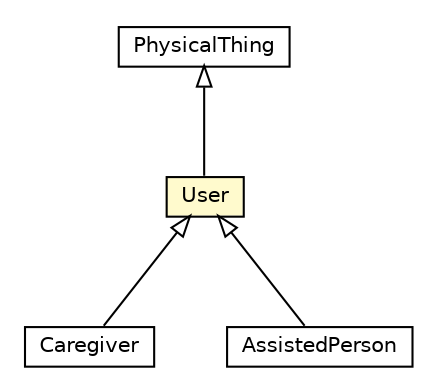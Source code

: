 #!/usr/local/bin/dot
#
# Class diagram 
# Generated by UMLGraph version R5_6-24-gf6e263 (http://www.umlgraph.org/)
#

digraph G {
	edge [fontname="Helvetica",fontsize=10,labelfontname="Helvetica",labelfontsize=10];
	node [fontname="Helvetica",fontsize=10,shape=plaintext];
	nodesep=0.25;
	ranksep=0.5;
	// org.universAAL.ontology.phThing.PhysicalThing
	c8353141 [label=<<table title="org.universAAL.ontology.phThing.PhysicalThing" border="0" cellborder="1" cellspacing="0" cellpadding="2" port="p" href="../phThing/PhysicalThing.html">
		<tr><td><table border="0" cellspacing="0" cellpadding="1">
<tr><td align="center" balign="center"> PhysicalThing </td></tr>
		</table></td></tr>
		</table>>, URL="../phThing/PhysicalThing.html", fontname="Helvetica", fontcolor="black", fontsize=10.0];
	// org.universAAL.ontology.profile.Caregiver
	c8353166 [label=<<table title="org.universAAL.ontology.profile.Caregiver" border="0" cellborder="1" cellspacing="0" cellpadding="2" port="p" href="./Caregiver.html">
		<tr><td><table border="0" cellspacing="0" cellpadding="1">
<tr><td align="center" balign="center"> Caregiver </td></tr>
		</table></td></tr>
		</table>>, URL="./Caregiver.html", fontname="Helvetica", fontcolor="black", fontsize=10.0];
	// org.universAAL.ontology.profile.User
	c8353173 [label=<<table title="org.universAAL.ontology.profile.User" border="0" cellborder="1" cellspacing="0" cellpadding="2" port="p" bgcolor="lemonChiffon" href="./User.html">
		<tr><td><table border="0" cellspacing="0" cellpadding="1">
<tr><td align="center" balign="center"> User </td></tr>
		</table></td></tr>
		</table>>, URL="./User.html", fontname="Helvetica", fontcolor="black", fontsize=10.0];
	// org.universAAL.ontology.profile.AssistedPerson
	c8353180 [label=<<table title="org.universAAL.ontology.profile.AssistedPerson" border="0" cellborder="1" cellspacing="0" cellpadding="2" port="p" href="./AssistedPerson.html">
		<tr><td><table border="0" cellspacing="0" cellpadding="1">
<tr><td align="center" balign="center"> AssistedPerson </td></tr>
		</table></td></tr>
		</table>>, URL="./AssistedPerson.html", fontname="Helvetica", fontcolor="black", fontsize=10.0];
	//org.universAAL.ontology.profile.Caregiver extends org.universAAL.ontology.profile.User
	c8353173:p -> c8353166:p [dir=back,arrowtail=empty];
	//org.universAAL.ontology.profile.User extends org.universAAL.ontology.phThing.PhysicalThing
	c8353141:p -> c8353173:p [dir=back,arrowtail=empty];
	//org.universAAL.ontology.profile.AssistedPerson extends org.universAAL.ontology.profile.User
	c8353173:p -> c8353180:p [dir=back,arrowtail=empty];
}

